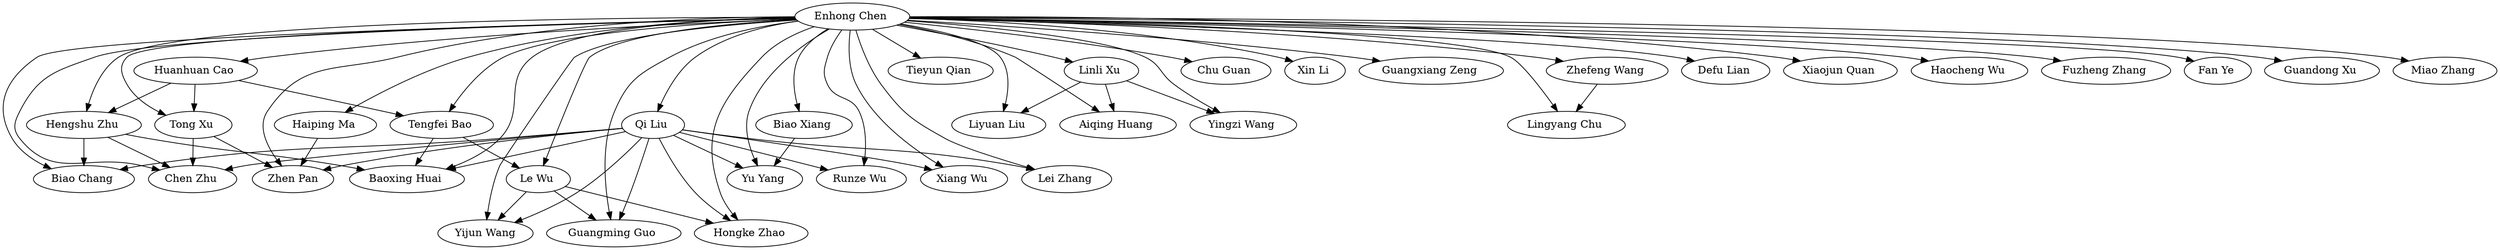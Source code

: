 strict digraph G{
"Enhong Chen " -> "Biao Chang "
"Enhong Chen " -> "Hengshu Zhu "
"Enhong Chen " -> "Huanhuan Cao "
"Enhong Chen " -> "Tieyun Qian "
"Enhong Chen " -> "Linli Xu "
"Enhong Chen " -> "Yijun Wang"
"Enhong Chen " -> "Zhen Pan"
"Enhong Chen " -> "Liyuan Liu "
"Enhong Chen " -> "Chu Guan "
"Enhong Chen " -> "Xin Li "
"Enhong Chen " -> "Chen Zhu "
"Enhong Chen " -> "Aiqing Huang "
"Enhong Chen " -> "Guangxiang Zeng "
"Enhong Chen " -> "Tong Xu "
"Enhong Chen " -> "Tengfei Bao "
"Enhong Chen " -> "Lingyang Chu "
"Enhong Chen " -> "Guangming Guo "
"Enhong Chen " -> "Yingzi Wang "
"Enhong Chen " -> "Defu Lian "
"Enhong Chen " -> "Yu Yang "
"Enhong Chen " -> "Zhefeng Wang "
"Enhong Chen " -> "Biao Xiang "
"Enhong Chen " -> "Xiaojun Quan "
"Enhong Chen " -> "Haocheng Wu "
"Enhong Chen " -> "Runze Wu "
"Enhong Chen " -> "Fuzheng Zhang "
"Enhong Chen " -> "Haiping Ma "
"Enhong Chen " -> "Fan Ye "
"Enhong Chen " -> "Xiang Wu "
"Enhong Chen " -> "Guandong Xu "
"Enhong Chen " -> "Lei Zhang "
"Enhong Chen " -> "Baoxing Huai "
"Haiping Ma " -> "Zhen Pan"
"Biao Xiang " -> "Yu Yang "
"Zhefeng Wang " -> "Lingyang Chu "
"Tengfei Bao " -> "Le Wu "
"Tengfei Bao " -> "Baoxing Huai "
"Le Wu " -> "Yijun Wang"
"Le Wu " -> "Hongke Zhao "
"Le Wu " -> "Guangming Guo "
"Tong Xu " -> "Zhen Pan"
"Tong Xu " -> "Chen Zhu "
"Linli Xu " -> "Liyuan Liu "
"Linli Xu " -> "Aiqing Huang "
"Linli Xu " -> "Yingzi Wang "
"Hengshu Zhu " -> "Biao Chang "
"Hengshu Zhu " -> "Baoxing Huai "
"Enhong Chen " -> "Qi Liu "
"Huanhuan Cao " -> "Hengshu Zhu "
"Qi Liu " -> "Yijun Wang"
"Qi Liu " -> "Zhen Pan"
"Qi Liu " -> "Biao Chang "
"Qi Liu " -> "Guangming Guo "
"Qi Liu " -> "Yu Yang "
"Qi Liu " -> "Runze Wu "
"Qi Liu " -> "Xiang Wu "
"Qi Liu " -> "Baoxing Huai "
"Enhong Chen " -> "Miao Zhang "
"Enhong Chen " -> "Hongke Zhao "
"Hengshu Zhu " -> "Chen Zhu "
"Enhong Chen " -> "Le Wu "
"Huanhuan Cao " -> "Tong Xu "
"Huanhuan Cao " -> "Tengfei Bao "
"Qi Liu " -> "Chen Zhu "
"Qi Liu " -> "Hongke Zhao "
"Qi Liu " -> "Lei Zhang "
}